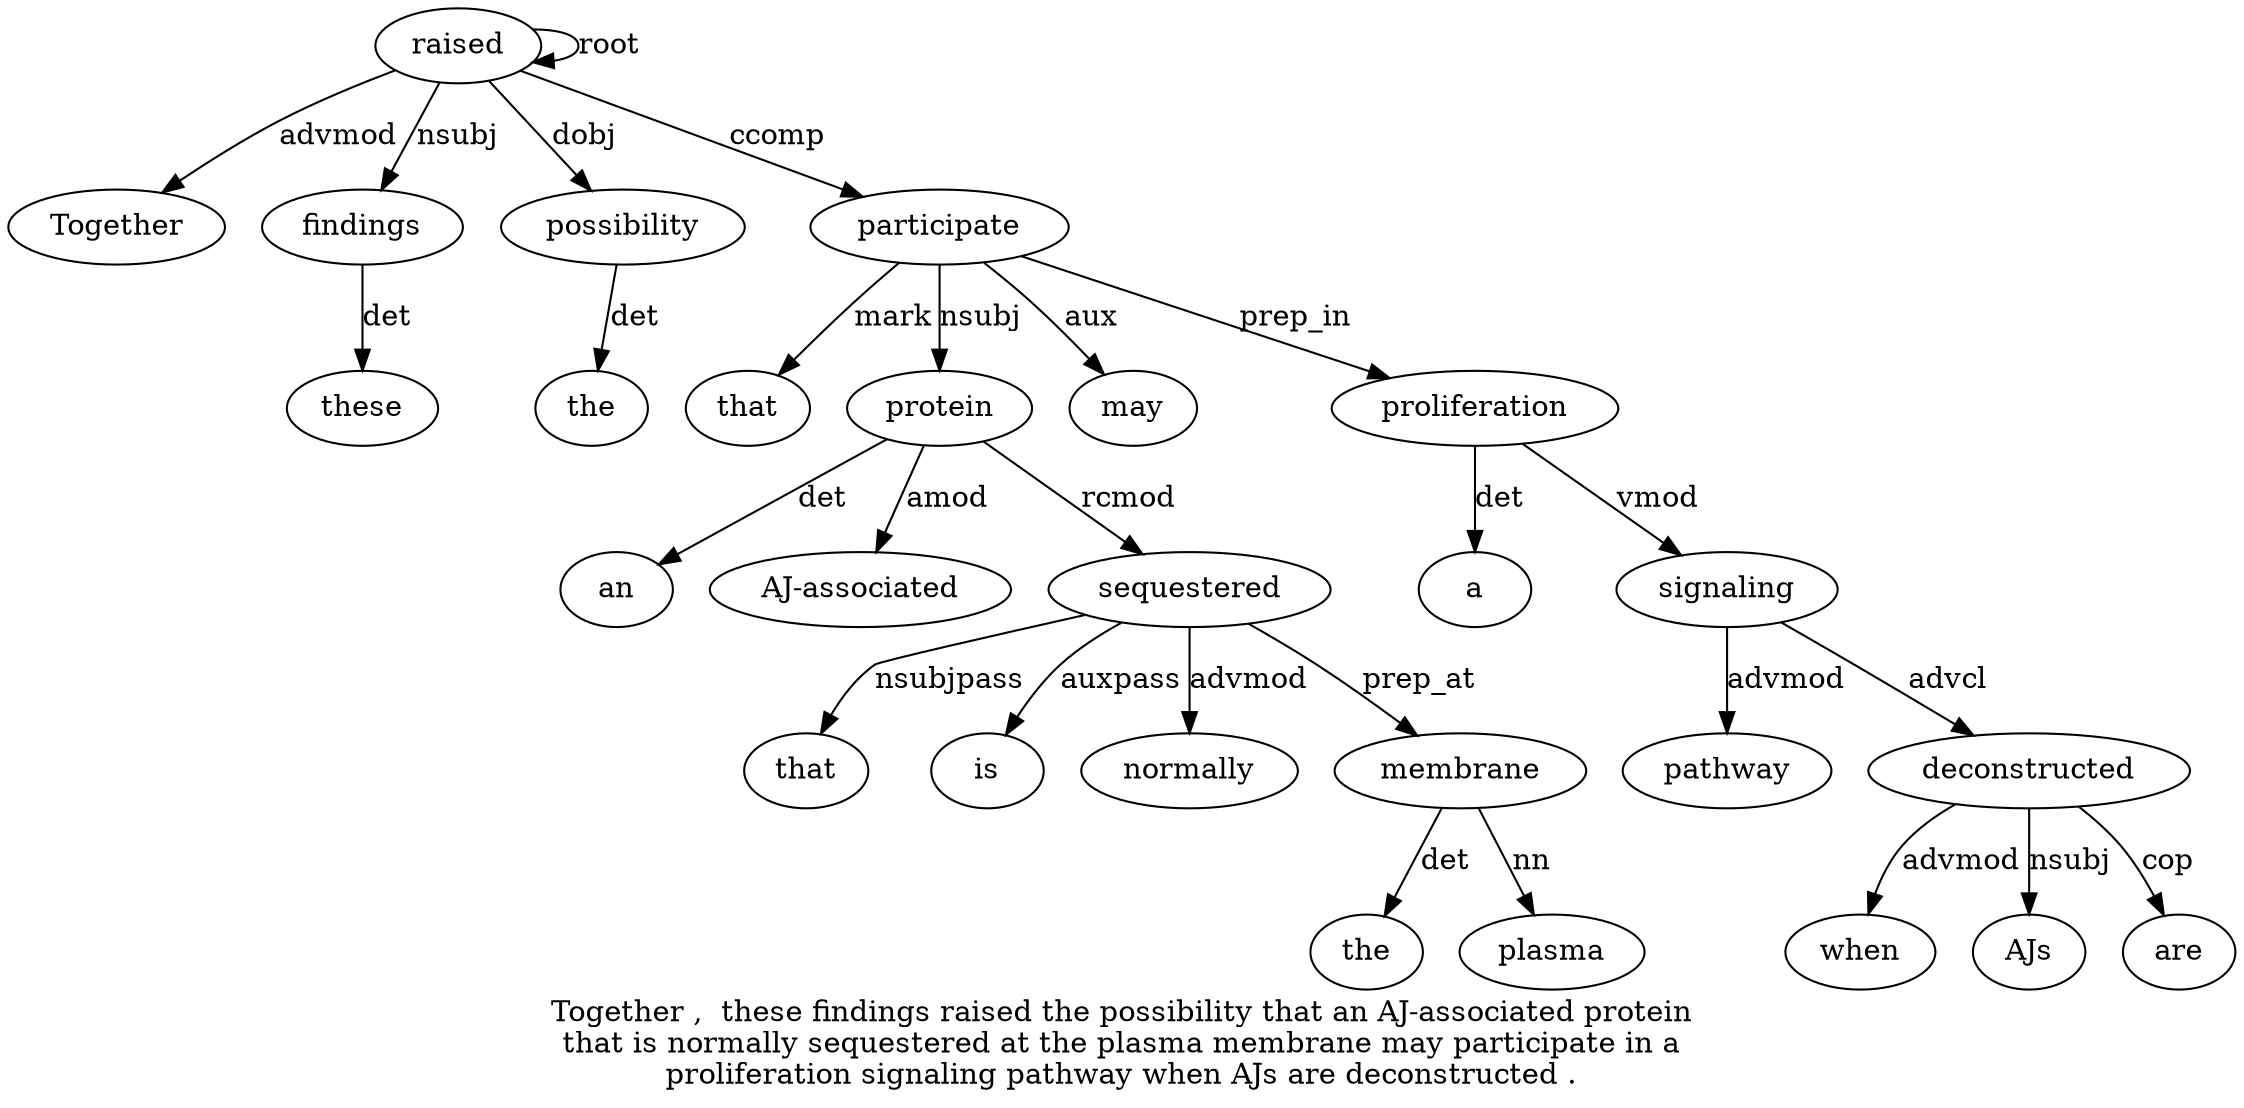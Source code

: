 digraph "Together ,  these findings raised the possibility that an AJ-associated protein that is normally sequestered at the plasma membrane may participate in a proliferation signaling pathway when AJs are deconstructed ." {
label="Together ,  these findings raised the possibility that an AJ-associated protein
that is normally sequestered at the plasma membrane may participate in a
proliferation signaling pathway when AJs are deconstructed .";
raised5 [style=filled, fillcolor=white, label=raised];
Together1 [style=filled, fillcolor=white, label=Together];
raised5 -> Together1  [label=advmod];
findings4 [style=filled, fillcolor=white, label=findings];
these3 [style=filled, fillcolor=white, label=these];
findings4 -> these3  [label=det];
raised5 -> findings4  [label=nsubj];
raised5 -> raised5  [label=root];
possibility7 [style=filled, fillcolor=white, label=possibility];
the6 [style=filled, fillcolor=white, label=the];
possibility7 -> the6  [label=det];
raised5 -> possibility7  [label=dobj];
participate21 [style=filled, fillcolor=white, label=participate];
that8 [style=filled, fillcolor=white, label=that];
participate21 -> that8  [label=mark];
protein11 [style=filled, fillcolor=white, label=protein];
an9 [style=filled, fillcolor=white, label=an];
protein11 -> an9  [label=det];
"AJ-associated10" [style=filled, fillcolor=white, label="AJ-associated"];
protein11 -> "AJ-associated10"  [label=amod];
participate21 -> protein11  [label=nsubj];
sequestered15 [style=filled, fillcolor=white, label=sequestered];
that12 [style=filled, fillcolor=white, label=that];
sequestered15 -> that12  [label=nsubjpass];
is13 [style=filled, fillcolor=white, label=is];
sequestered15 -> is13  [label=auxpass];
normally14 [style=filled, fillcolor=white, label=normally];
sequestered15 -> normally14  [label=advmod];
protein11 -> sequestered15  [label=rcmod];
membrane19 [style=filled, fillcolor=white, label=membrane];
the17 [style=filled, fillcolor=white, label=the];
membrane19 -> the17  [label=det];
plasma18 [style=filled, fillcolor=white, label=plasma];
membrane19 -> plasma18  [label=nn];
sequestered15 -> membrane19  [label=prep_at];
may20 [style=filled, fillcolor=white, label=may];
participate21 -> may20  [label=aux];
raised5 -> participate21  [label=ccomp];
proliferation24 [style=filled, fillcolor=white, label=proliferation];
a23 [style=filled, fillcolor=white, label=a];
proliferation24 -> a23  [label=det];
participate21 -> proliferation24  [label=prep_in];
signaling25 [style=filled, fillcolor=white, label=signaling];
proliferation24 -> signaling25  [label=vmod];
pathway26 [style=filled, fillcolor=white, label=pathway];
signaling25 -> pathway26  [label=advmod];
deconstructed30 [style=filled, fillcolor=white, label=deconstructed];
when27 [style=filled, fillcolor=white, label=when];
deconstructed30 -> when27  [label=advmod];
AJs28 [style=filled, fillcolor=white, label=AJs];
deconstructed30 -> AJs28  [label=nsubj];
are29 [style=filled, fillcolor=white, label=are];
deconstructed30 -> are29  [label=cop];
signaling25 -> deconstructed30  [label=advcl];
}
